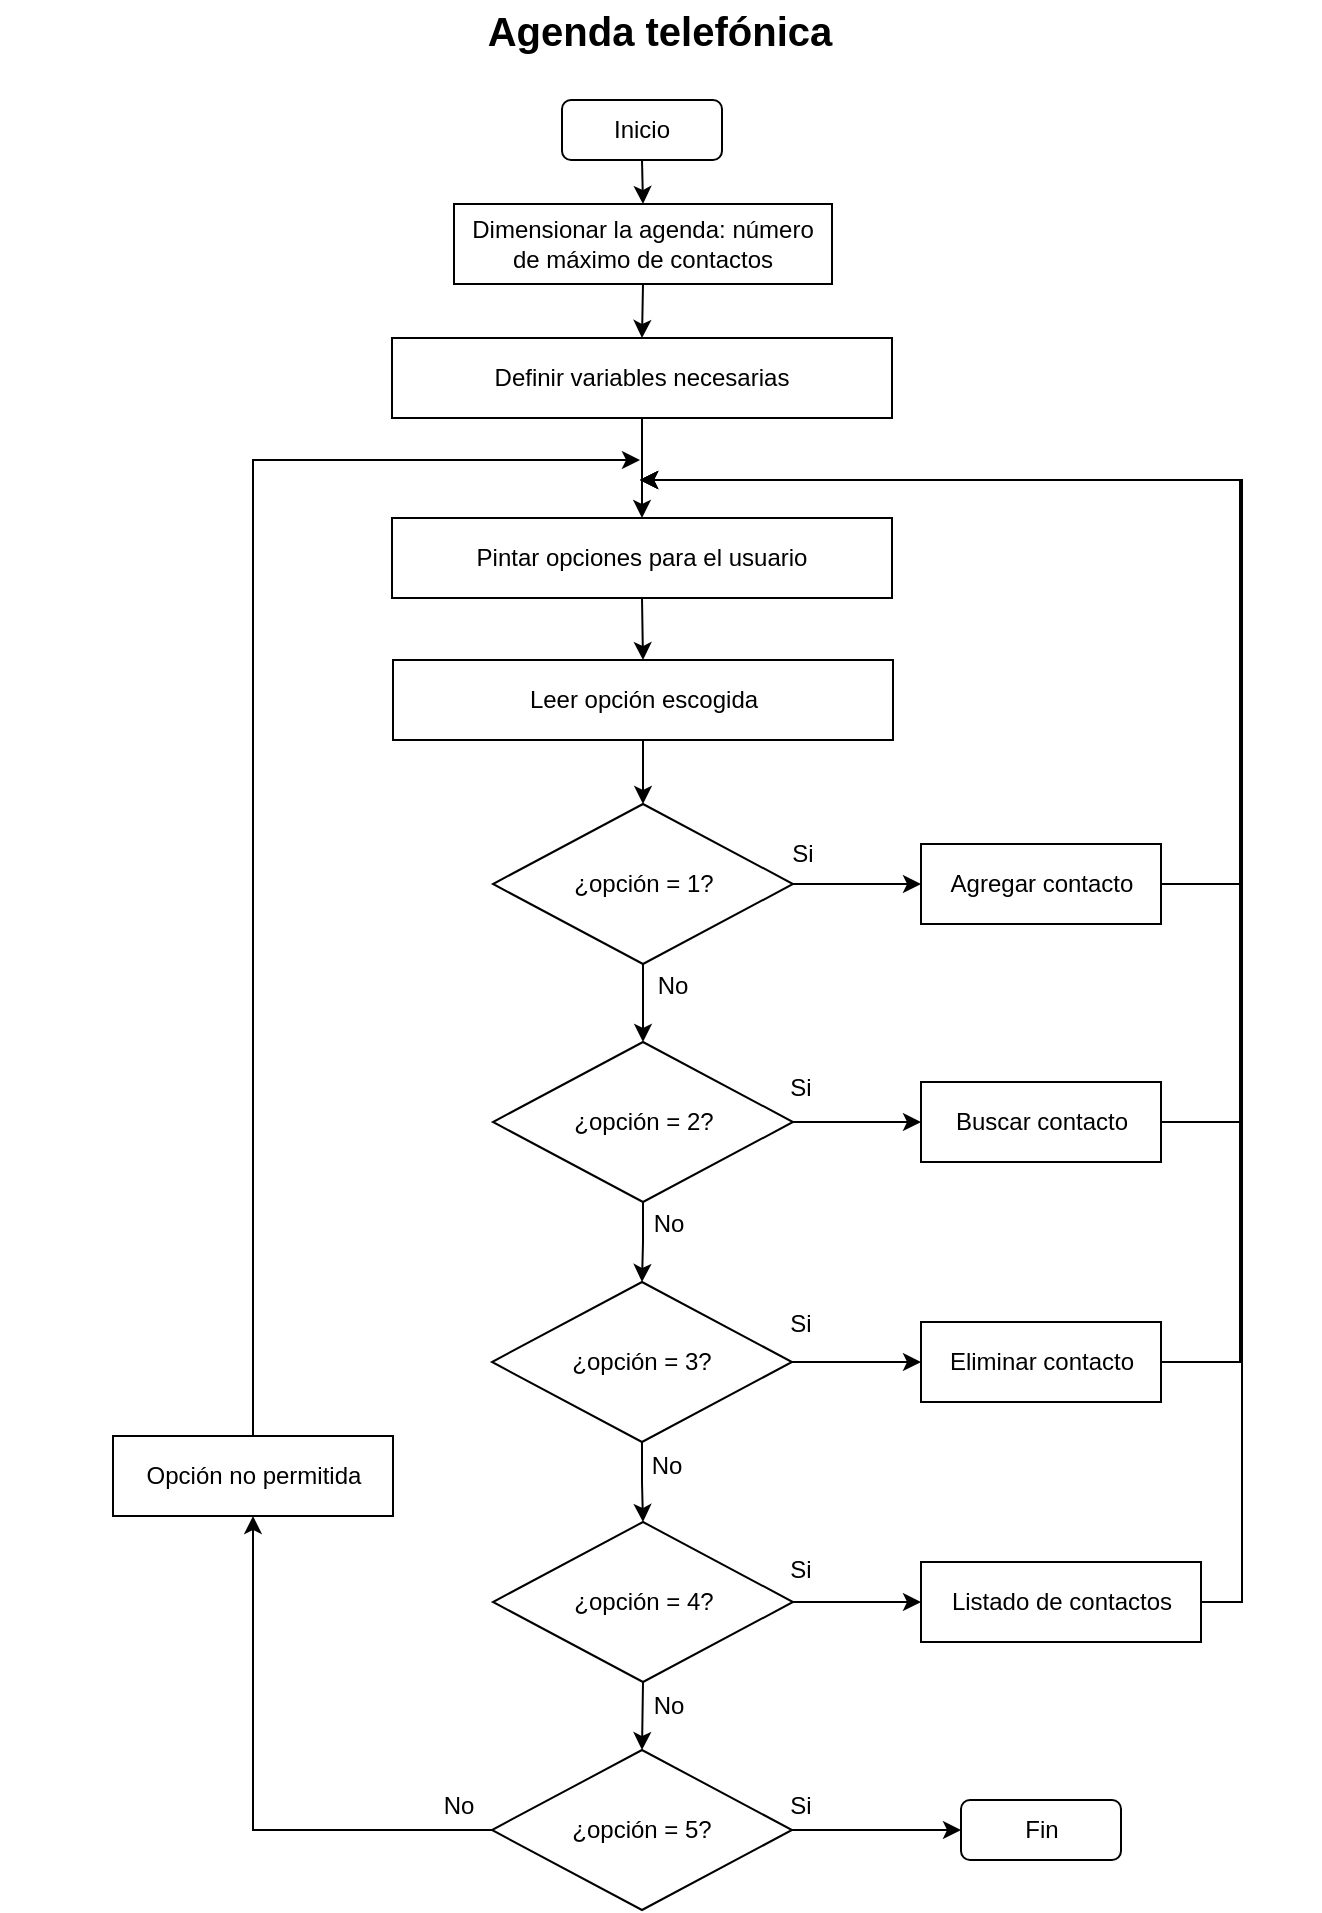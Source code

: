 <mxfile version="28.0.7">
  <diagram name="Page-1" id="gamRS6MLA4fs2B-uqD5Q">
    <mxGraphModel grid="1" page="1" gridSize="10" guides="1" tooltips="1" connect="1" arrows="1" fold="1" pageScale="1" pageWidth="850" pageHeight="1100" math="0" shadow="0">
      <root>
        <mxCell id="0" />
        <mxCell id="1" parent="0" />
        <mxCell id="qD9gXsYjsShy9WRek7qx-5" style="edgeStyle=orthogonalEdgeStyle;rounded=0;orthogonalLoop=1;jettySize=auto;html=1;exitX=0.5;exitY=1;exitDx=0;exitDy=0;entryX=0.5;entryY=0;entryDx=0;entryDy=0;" edge="1" parent="1" source="sVo8eWBov2D_V9g_eI1e-1" target="qD9gXsYjsShy9WRek7qx-1">
          <mxGeometry relative="1" as="geometry" />
        </mxCell>
        <mxCell id="sVo8eWBov2D_V9g_eI1e-1" value="Inicio" style="rounded=1;whiteSpace=wrap;html=1;" vertex="1" parent="1">
          <mxGeometry x="321" y="70" width="80" height="30" as="geometry" />
        </mxCell>
        <mxCell id="sVo8eWBov2D_V9g_eI1e-14" value="&lt;font style=&quot;font-size: 20px;&quot;&gt;&lt;b&gt;Agenda telefónica&lt;/b&gt;&lt;/font&gt;" style="text;html=1;align=center;verticalAlign=middle;whiteSpace=wrap;rounded=0;" vertex="1" parent="1">
          <mxGeometry x="40" y="20" width="660" height="30" as="geometry" />
        </mxCell>
        <mxCell id="I5g4T-FfKX0s-sWPSXJS-8" style="edgeStyle=orthogonalEdgeStyle;rounded=0;orthogonalLoop=1;jettySize=auto;html=1;exitX=0.5;exitY=1;exitDx=0;exitDy=0;entryX=0.5;entryY=0;entryDx=0;entryDy=0;" edge="1" parent="1" source="qD9gXsYjsShy9WRek7qx-1" target="I5g4T-FfKX0s-sWPSXJS-1">
          <mxGeometry relative="1" as="geometry" />
        </mxCell>
        <mxCell id="qD9gXsYjsShy9WRek7qx-1" value="Dimensionar la agenda: número de máximo de contactos" style="rounded=0;whiteSpace=wrap;html=1;" vertex="1" parent="1">
          <mxGeometry x="267" y="122" width="189" height="40" as="geometry" />
        </mxCell>
        <mxCell id="fhB60b2QltupWCeUgBXA-5" value="Fin" style="rounded=1;whiteSpace=wrap;html=1;" vertex="1" parent="1">
          <mxGeometry x="520.5" y="920" width="80" height="30" as="geometry" />
        </mxCell>
        <mxCell id="I5g4T-FfKX0s-sWPSXJS-9" style="edgeStyle=orthogonalEdgeStyle;rounded=0;orthogonalLoop=1;jettySize=auto;html=1;exitX=0.5;exitY=1;exitDx=0;exitDy=0;entryX=0.5;entryY=0;entryDx=0;entryDy=0;" edge="1" parent="1" source="I5g4T-FfKX0s-sWPSXJS-1" target="I5g4T-FfKX0s-sWPSXJS-2">
          <mxGeometry relative="1" as="geometry" />
        </mxCell>
        <mxCell id="I5g4T-FfKX0s-sWPSXJS-1" value="Definir variables necesarias" style="rounded=0;whiteSpace=wrap;html=1;" vertex="1" parent="1">
          <mxGeometry x="236" y="189" width="250" height="40" as="geometry" />
        </mxCell>
        <mxCell id="I5g4T-FfKX0s-sWPSXJS-10" style="edgeStyle=orthogonalEdgeStyle;rounded=0;orthogonalLoop=1;jettySize=auto;html=1;exitX=0.5;exitY=1;exitDx=0;exitDy=0;entryX=0.5;entryY=0;entryDx=0;entryDy=0;" edge="1" parent="1" source="I5g4T-FfKX0s-sWPSXJS-2" target="I5g4T-FfKX0s-sWPSXJS-3">
          <mxGeometry relative="1" as="geometry" />
        </mxCell>
        <mxCell id="I5g4T-FfKX0s-sWPSXJS-2" value="Pintar opciones para el usuario" style="rounded=0;whiteSpace=wrap;html=1;" vertex="1" parent="1">
          <mxGeometry x="236" y="279" width="250" height="40" as="geometry" />
        </mxCell>
        <mxCell id="I5g4T-FfKX0s-sWPSXJS-5" style="edgeStyle=orthogonalEdgeStyle;rounded=0;orthogonalLoop=1;jettySize=auto;html=1;exitX=0.5;exitY=1;exitDx=0;exitDy=0;entryX=0.5;entryY=0;entryDx=0;entryDy=0;" edge="1" parent="1" source="I5g4T-FfKX0s-sWPSXJS-3" target="I5g4T-FfKX0s-sWPSXJS-4">
          <mxGeometry relative="1" as="geometry" />
        </mxCell>
        <mxCell id="I5g4T-FfKX0s-sWPSXJS-3" value="Leer opción escogida" style="rounded=0;whiteSpace=wrap;html=1;" vertex="1" parent="1">
          <mxGeometry x="236.5" y="350" width="250" height="40" as="geometry" />
        </mxCell>
        <mxCell id="I5g4T-FfKX0s-sWPSXJS-13" style="edgeStyle=orthogonalEdgeStyle;rounded=0;orthogonalLoop=1;jettySize=auto;html=1;exitX=0.5;exitY=1;exitDx=0;exitDy=0;entryX=0.5;entryY=0;entryDx=0;entryDy=0;" edge="1" parent="1" source="I5g4T-FfKX0s-sWPSXJS-4" target="I5g4T-FfKX0s-sWPSXJS-11">
          <mxGeometry relative="1" as="geometry" />
        </mxCell>
        <mxCell id="I5g4T-FfKX0s-sWPSXJS-18" style="edgeStyle=orthogonalEdgeStyle;rounded=0;orthogonalLoop=1;jettySize=auto;html=1;exitX=1;exitY=0.5;exitDx=0;exitDy=0;entryX=0;entryY=0.5;entryDx=0;entryDy=0;" edge="1" parent="1" source="I5g4T-FfKX0s-sWPSXJS-4" target="I5g4T-FfKX0s-sWPSXJS-17">
          <mxGeometry relative="1" as="geometry" />
        </mxCell>
        <mxCell id="I5g4T-FfKX0s-sWPSXJS-4" value="¿opción = 1?" style="rhombus;whiteSpace=wrap;html=1;" vertex="1" parent="1">
          <mxGeometry x="286.5" y="422" width="150" height="80" as="geometry" />
        </mxCell>
        <mxCell id="I5g4T-FfKX0s-sWPSXJS-14" style="edgeStyle=orthogonalEdgeStyle;rounded=0;orthogonalLoop=1;jettySize=auto;html=1;exitX=0.5;exitY=1;exitDx=0;exitDy=0;entryX=0.5;entryY=0;entryDx=0;entryDy=0;" edge="1" parent="1" source="I5g4T-FfKX0s-sWPSXJS-11" target="I5g4T-FfKX0s-sWPSXJS-12">
          <mxGeometry relative="1" as="geometry" />
        </mxCell>
        <mxCell id="I5g4T-FfKX0s-sWPSXJS-22" style="edgeStyle=orthogonalEdgeStyle;rounded=0;orthogonalLoop=1;jettySize=auto;html=1;exitX=1;exitY=0.5;exitDx=0;exitDy=0;entryX=0;entryY=0.5;entryDx=0;entryDy=0;" edge="1" parent="1" source="I5g4T-FfKX0s-sWPSXJS-11" target="I5g4T-FfKX0s-sWPSXJS-21">
          <mxGeometry relative="1" as="geometry" />
        </mxCell>
        <mxCell id="I5g4T-FfKX0s-sWPSXJS-11" value="¿opción = 2?" style="rhombus;whiteSpace=wrap;html=1;" vertex="1" parent="1">
          <mxGeometry x="286.5" y="541" width="150" height="80" as="geometry" />
        </mxCell>
        <mxCell id="I5g4T-FfKX0s-sWPSXJS-26" style="edgeStyle=orthogonalEdgeStyle;rounded=0;orthogonalLoop=1;jettySize=auto;html=1;exitX=0.5;exitY=1;exitDx=0;exitDy=0;entryX=0.5;entryY=0;entryDx=0;entryDy=0;" edge="1" parent="1" source="I5g4T-FfKX0s-sWPSXJS-12" target="I5g4T-FfKX0s-sWPSXJS-24">
          <mxGeometry relative="1" as="geometry" />
        </mxCell>
        <mxCell id="I5g4T-FfKX0s-sWPSXJS-34" style="edgeStyle=orthogonalEdgeStyle;rounded=0;orthogonalLoop=1;jettySize=auto;html=1;exitX=1;exitY=0.5;exitDx=0;exitDy=0;entryX=0;entryY=0.5;entryDx=0;entryDy=0;" edge="1" parent="1" source="I5g4T-FfKX0s-sWPSXJS-12" target="I5g4T-FfKX0s-sWPSXJS-23">
          <mxGeometry relative="1" as="geometry" />
        </mxCell>
        <mxCell id="I5g4T-FfKX0s-sWPSXJS-12" value="¿opción = 3?" style="rhombus;whiteSpace=wrap;html=1;" vertex="1" parent="1">
          <mxGeometry x="286" y="661" width="150" height="80" as="geometry" />
        </mxCell>
        <mxCell id="I5g4T-FfKX0s-sWPSXJS-15" value="No" style="text;html=1;align=center;verticalAlign=middle;resizable=0;points=[];autosize=1;strokeColor=none;fillColor=none;" vertex="1" parent="1">
          <mxGeometry x="356" y="498" width="40" height="30" as="geometry" />
        </mxCell>
        <mxCell id="I5g4T-FfKX0s-sWPSXJS-16" value="No" style="text;html=1;align=center;verticalAlign=middle;resizable=0;points=[];autosize=1;strokeColor=none;fillColor=none;" vertex="1" parent="1">
          <mxGeometry x="354" y="617" width="40" height="30" as="geometry" />
        </mxCell>
        <mxCell id="I5g4T-FfKX0s-sWPSXJS-31" style="edgeStyle=orthogonalEdgeStyle;rounded=0;orthogonalLoop=1;jettySize=auto;html=1;exitX=1;exitY=0.5;exitDx=0;exitDy=0;" edge="1" parent="1" source="I5g4T-FfKX0s-sWPSXJS-17">
          <mxGeometry relative="1" as="geometry">
            <mxPoint x="360" y="260" as="targetPoint" />
            <Array as="points">
              <mxPoint x="660" y="462" />
              <mxPoint x="660" y="260" />
            </Array>
          </mxGeometry>
        </mxCell>
        <mxCell id="I5g4T-FfKX0s-sWPSXJS-17" value="Agregar contacto" style="rounded=0;whiteSpace=wrap;html=1;" vertex="1" parent="1">
          <mxGeometry x="500.5" y="442" width="120" height="40" as="geometry" />
        </mxCell>
        <mxCell id="I5g4T-FfKX0s-sWPSXJS-19" value="Si" style="text;html=1;align=center;verticalAlign=middle;resizable=0;points=[];autosize=1;strokeColor=none;fillColor=none;" vertex="1" parent="1">
          <mxGeometry x="426" y="432" width="30" height="30" as="geometry" />
        </mxCell>
        <mxCell id="I5g4T-FfKX0s-sWPSXJS-32" style="edgeStyle=orthogonalEdgeStyle;rounded=0;orthogonalLoop=1;jettySize=auto;html=1;exitX=1;exitY=0.5;exitDx=0;exitDy=0;" edge="1" parent="1" source="I5g4T-FfKX0s-sWPSXJS-21">
          <mxGeometry relative="1" as="geometry">
            <mxPoint x="360" y="260" as="targetPoint" />
            <Array as="points">
              <mxPoint x="660" y="581" />
              <mxPoint x="660" y="260" />
            </Array>
          </mxGeometry>
        </mxCell>
        <mxCell id="I5g4T-FfKX0s-sWPSXJS-21" value="Buscar contacto" style="rounded=0;whiteSpace=wrap;html=1;" vertex="1" parent="1">
          <mxGeometry x="500.5" y="561" width="120" height="40" as="geometry" />
        </mxCell>
        <mxCell id="I5g4T-FfKX0s-sWPSXJS-36" style="edgeStyle=orthogonalEdgeStyle;rounded=0;orthogonalLoop=1;jettySize=auto;html=1;exitX=1;exitY=0.5;exitDx=0;exitDy=0;" edge="1" parent="1" source="I5g4T-FfKX0s-sWPSXJS-23">
          <mxGeometry relative="1" as="geometry">
            <mxPoint x="360" y="260" as="targetPoint" />
            <Array as="points">
              <mxPoint x="660" y="701" />
              <mxPoint x="660" y="260" />
            </Array>
          </mxGeometry>
        </mxCell>
        <mxCell id="I5g4T-FfKX0s-sWPSXJS-23" value="Eliminar contacto" style="rounded=0;whiteSpace=wrap;html=1;" vertex="1" parent="1">
          <mxGeometry x="500.5" y="681" width="120" height="40" as="geometry" />
        </mxCell>
        <mxCell id="I5g4T-FfKX0s-sWPSXJS-27" style="edgeStyle=orthogonalEdgeStyle;rounded=0;orthogonalLoop=1;jettySize=auto;html=1;exitX=0.5;exitY=1;exitDx=0;exitDy=0;entryX=0.5;entryY=0;entryDx=0;entryDy=0;" edge="1" parent="1" source="I5g4T-FfKX0s-sWPSXJS-24" target="I5g4T-FfKX0s-sWPSXJS-25">
          <mxGeometry relative="1" as="geometry" />
        </mxCell>
        <mxCell id="I5g4T-FfKX0s-sWPSXJS-37" style="edgeStyle=orthogonalEdgeStyle;rounded=0;orthogonalLoop=1;jettySize=auto;html=1;exitX=1;exitY=0.5;exitDx=0;exitDy=0;entryX=0;entryY=0.5;entryDx=0;entryDy=0;" edge="1" parent="1" source="I5g4T-FfKX0s-sWPSXJS-24" target="I5g4T-FfKX0s-sWPSXJS-29">
          <mxGeometry relative="1" as="geometry" />
        </mxCell>
        <mxCell id="I5g4T-FfKX0s-sWPSXJS-24" value="¿opción = 4?" style="rhombus;whiteSpace=wrap;html=1;" vertex="1" parent="1">
          <mxGeometry x="286.5" y="781" width="150" height="80" as="geometry" />
        </mxCell>
        <mxCell id="I5g4T-FfKX0s-sWPSXJS-28" style="edgeStyle=orthogonalEdgeStyle;rounded=0;orthogonalLoop=1;jettySize=auto;html=1;exitX=1;exitY=0.5;exitDx=0;exitDy=0;entryX=0;entryY=0.5;entryDx=0;entryDy=0;" edge="1" parent="1" source="I5g4T-FfKX0s-sWPSXJS-25" target="fhB60b2QltupWCeUgBXA-5">
          <mxGeometry relative="1" as="geometry" />
        </mxCell>
        <mxCell id="I5g4T-FfKX0s-sWPSXJS-43" style="edgeStyle=orthogonalEdgeStyle;rounded=0;orthogonalLoop=1;jettySize=auto;html=1;exitX=0;exitY=0.5;exitDx=0;exitDy=0;entryX=0.5;entryY=1;entryDx=0;entryDy=0;" edge="1" parent="1" source="I5g4T-FfKX0s-sWPSXJS-25" target="I5g4T-FfKX0s-sWPSXJS-42">
          <mxGeometry relative="1" as="geometry" />
        </mxCell>
        <mxCell id="I5g4T-FfKX0s-sWPSXJS-25" value="¿opción = 5?" style="rhombus;whiteSpace=wrap;html=1;" vertex="1" parent="1">
          <mxGeometry x="286" y="895" width="150" height="80" as="geometry" />
        </mxCell>
        <mxCell id="I5g4T-FfKX0s-sWPSXJS-41" style="edgeStyle=orthogonalEdgeStyle;rounded=0;orthogonalLoop=1;jettySize=auto;html=1;exitX=1;exitY=0.5;exitDx=0;exitDy=0;" edge="1" parent="1" source="I5g4T-FfKX0s-sWPSXJS-29">
          <mxGeometry relative="1" as="geometry">
            <mxPoint x="360" y="260" as="targetPoint" />
            <Array as="points">
              <mxPoint x="661" y="821" />
              <mxPoint x="661" y="260" />
            </Array>
          </mxGeometry>
        </mxCell>
        <mxCell id="I5g4T-FfKX0s-sWPSXJS-29" value="Listado de contactos" style="rounded=0;whiteSpace=wrap;html=1;" vertex="1" parent="1">
          <mxGeometry x="500.5" y="801" width="140" height="40" as="geometry" />
        </mxCell>
        <mxCell id="I5g4T-FfKX0s-sWPSXJS-30" value="No" style="text;html=1;align=center;verticalAlign=middle;resizable=0;points=[];autosize=1;strokeColor=none;fillColor=none;" vertex="1" parent="1">
          <mxGeometry x="353" y="738" width="40" height="30" as="geometry" />
        </mxCell>
        <mxCell id="I5g4T-FfKX0s-sWPSXJS-33" value="Si" style="text;html=1;align=center;verticalAlign=middle;resizable=0;points=[];autosize=1;strokeColor=none;fillColor=none;" vertex="1" parent="1">
          <mxGeometry x="425" y="549" width="30" height="30" as="geometry" />
        </mxCell>
        <mxCell id="I5g4T-FfKX0s-sWPSXJS-35" value="Si" style="text;html=1;align=center;verticalAlign=middle;resizable=0;points=[];autosize=1;strokeColor=none;fillColor=none;" vertex="1" parent="1">
          <mxGeometry x="425" y="667" width="30" height="30" as="geometry" />
        </mxCell>
        <mxCell id="I5g4T-FfKX0s-sWPSXJS-38" value="Si" style="text;html=1;align=center;verticalAlign=middle;resizable=0;points=[];autosize=1;strokeColor=none;fillColor=none;" vertex="1" parent="1">
          <mxGeometry x="425" y="790" width="30" height="30" as="geometry" />
        </mxCell>
        <mxCell id="I5g4T-FfKX0s-sWPSXJS-39" value="No" style="text;html=1;align=center;verticalAlign=middle;resizable=0;points=[];autosize=1;strokeColor=none;fillColor=none;" vertex="1" parent="1">
          <mxGeometry x="354" y="858" width="40" height="30" as="geometry" />
        </mxCell>
        <mxCell id="I5g4T-FfKX0s-sWPSXJS-40" value="Si" style="text;html=1;align=center;verticalAlign=middle;resizable=0;points=[];autosize=1;strokeColor=none;fillColor=none;" vertex="1" parent="1">
          <mxGeometry x="425" y="908" width="30" height="30" as="geometry" />
        </mxCell>
        <mxCell id="I5g4T-FfKX0s-sWPSXJS-45" style="edgeStyle=orthogonalEdgeStyle;rounded=0;orthogonalLoop=1;jettySize=auto;html=1;exitX=0.5;exitY=0;exitDx=0;exitDy=0;" edge="1" parent="1" source="I5g4T-FfKX0s-sWPSXJS-42">
          <mxGeometry relative="1" as="geometry">
            <mxPoint x="360" y="250" as="targetPoint" />
            <Array as="points">
              <mxPoint x="167" y="250" />
            </Array>
          </mxGeometry>
        </mxCell>
        <mxCell id="I5g4T-FfKX0s-sWPSXJS-42" value="Opción no permitida" style="rounded=0;whiteSpace=wrap;html=1;" vertex="1" parent="1">
          <mxGeometry x="96.5" y="738" width="140" height="40" as="geometry" />
        </mxCell>
        <mxCell id="I5g4T-FfKX0s-sWPSXJS-44" value="No" style="text;html=1;align=center;verticalAlign=middle;resizable=0;points=[];autosize=1;strokeColor=none;fillColor=none;" vertex="1" parent="1">
          <mxGeometry x="249" y="908" width="40" height="30" as="geometry" />
        </mxCell>
      </root>
    </mxGraphModel>
  </diagram>
</mxfile>
